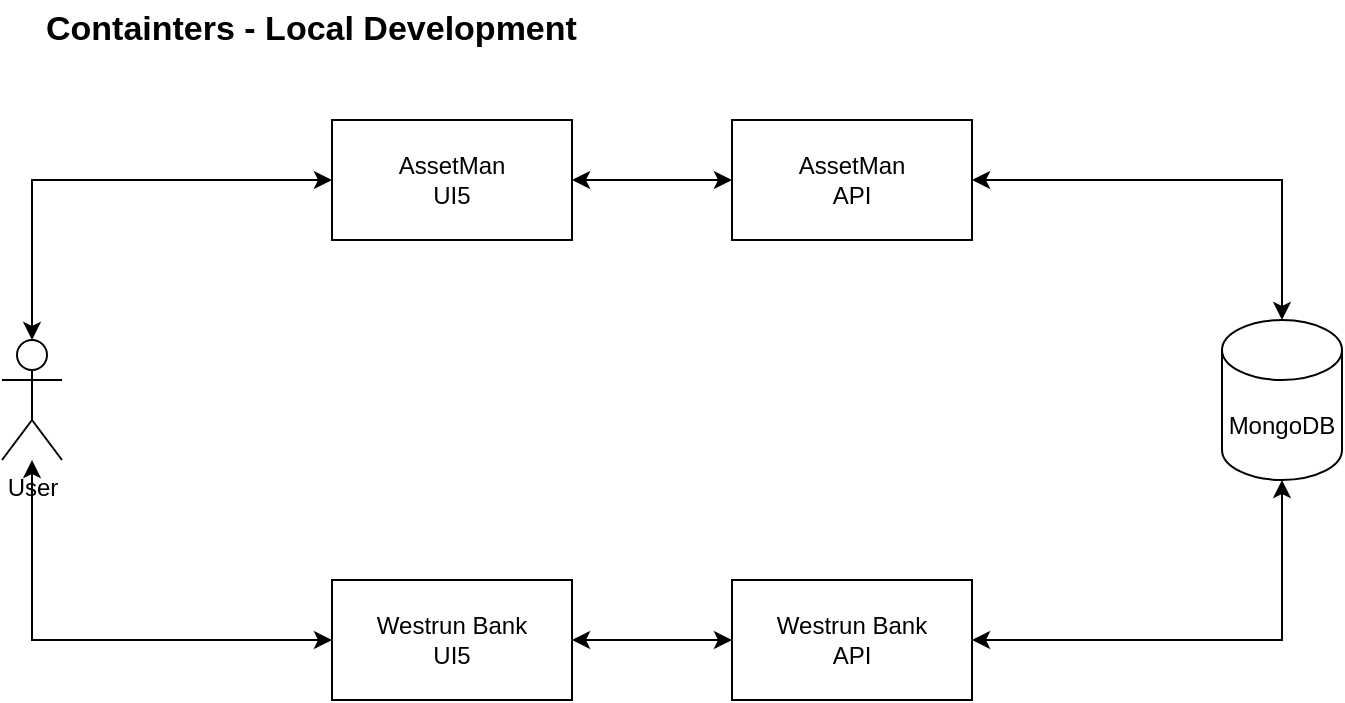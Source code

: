 <mxfile version="20.5.2" type="github">
  <diagram id="I5p0cVo-zuJLJ8Hl6sqR" name="Page-1">
    <mxGraphModel dx="1520" dy="1037" grid="1" gridSize="10" guides="1" tooltips="1" connect="1" arrows="1" fold="1" page="1" pageScale="1" pageWidth="850" pageHeight="1100" math="0" shadow="0">
      <root>
        <mxCell id="0" />
        <mxCell id="1" parent="0" />
        <mxCell id="YiGfBQ7Tgmzh8utmoK7U-4" value="" style="edgeStyle=orthogonalEdgeStyle;rounded=0;orthogonalLoop=1;jettySize=auto;html=1;startArrow=classic;startFill=1;" edge="1" parent="1" source="YiGfBQ7Tgmzh8utmoK7U-1" target="YiGfBQ7Tgmzh8utmoK7U-3">
          <mxGeometry relative="1" as="geometry" />
        </mxCell>
        <mxCell id="YiGfBQ7Tgmzh8utmoK7U-5" style="edgeStyle=orthogonalEdgeStyle;rounded=0;orthogonalLoop=1;jettySize=auto;html=1;exitX=1;exitY=0.5;exitDx=0;exitDy=0;startArrow=classic;startFill=1;" edge="1" parent="1" source="YiGfBQ7Tgmzh8utmoK7U-1" target="YiGfBQ7Tgmzh8utmoK7U-2">
          <mxGeometry relative="1" as="geometry" />
        </mxCell>
        <mxCell id="YiGfBQ7Tgmzh8utmoK7U-9" value="" style="edgeStyle=orthogonalEdgeStyle;rounded=0;orthogonalLoop=1;jettySize=auto;html=1;startArrow=classic;startFill=1;exitX=1;exitY=0.5;exitDx=0;exitDy=0;" edge="1" parent="1" source="YiGfBQ7Tgmzh8utmoK7U-10" target="YiGfBQ7Tgmzh8utmoK7U-8">
          <mxGeometry relative="1" as="geometry" />
        </mxCell>
        <mxCell id="YiGfBQ7Tgmzh8utmoK7U-1" value="AssetMan&lt;br&gt;API" style="rounded=0;whiteSpace=wrap;html=1;" vertex="1" parent="1">
          <mxGeometry x="425" y="90" width="120" height="60" as="geometry" />
        </mxCell>
        <mxCell id="YiGfBQ7Tgmzh8utmoK7U-2" value="MongoDB" style="shape=cylinder3;whiteSpace=wrap;html=1;boundedLbl=1;backgroundOutline=1;size=15;" vertex="1" parent="1">
          <mxGeometry x="670" y="190" width="60" height="80" as="geometry" />
        </mxCell>
        <mxCell id="YiGfBQ7Tgmzh8utmoK7U-3" value="AssetMan&lt;br&gt;UI5" style="rounded=0;whiteSpace=wrap;html=1;" vertex="1" parent="1">
          <mxGeometry x="225" y="90" width="120" height="60" as="geometry" />
        </mxCell>
        <mxCell id="YiGfBQ7Tgmzh8utmoK7U-7" style="edgeStyle=orthogonalEdgeStyle;rounded=0;orthogonalLoop=1;jettySize=auto;html=1;exitX=0.5;exitY=0;exitDx=0;exitDy=0;exitPerimeter=0;entryX=0;entryY=0.5;entryDx=0;entryDy=0;startArrow=classic;startFill=1;" edge="1" parent="1" source="YiGfBQ7Tgmzh8utmoK7U-6" target="YiGfBQ7Tgmzh8utmoK7U-3">
          <mxGeometry relative="1" as="geometry" />
        </mxCell>
        <mxCell id="YiGfBQ7Tgmzh8utmoK7U-6" value="User" style="shape=umlActor;verticalLabelPosition=bottom;verticalAlign=top;html=1;outlineConnect=0;" vertex="1" parent="1">
          <mxGeometry x="60" y="200" width="30" height="60" as="geometry" />
        </mxCell>
        <mxCell id="YiGfBQ7Tgmzh8utmoK7U-11" style="edgeStyle=orthogonalEdgeStyle;rounded=0;orthogonalLoop=1;jettySize=auto;html=1;exitX=1;exitY=0.5;exitDx=0;exitDy=0;entryX=0.5;entryY=1;entryDx=0;entryDy=0;entryPerimeter=0;startArrow=classic;startFill=1;" edge="1" parent="1" source="YiGfBQ7Tgmzh8utmoK7U-8" target="YiGfBQ7Tgmzh8utmoK7U-2">
          <mxGeometry relative="1" as="geometry" />
        </mxCell>
        <mxCell id="YiGfBQ7Tgmzh8utmoK7U-8" value="Westrun Bank&lt;br&gt;API" style="rounded=0;whiteSpace=wrap;html=1;" vertex="1" parent="1">
          <mxGeometry x="425" y="320" width="120" height="60" as="geometry" />
        </mxCell>
        <mxCell id="YiGfBQ7Tgmzh8utmoK7U-12" style="edgeStyle=orthogonalEdgeStyle;rounded=0;orthogonalLoop=1;jettySize=auto;html=1;exitX=0;exitY=0.5;exitDx=0;exitDy=0;startArrow=classic;startFill=1;" edge="1" parent="1" source="YiGfBQ7Tgmzh8utmoK7U-10" target="YiGfBQ7Tgmzh8utmoK7U-6">
          <mxGeometry relative="1" as="geometry" />
        </mxCell>
        <mxCell id="YiGfBQ7Tgmzh8utmoK7U-10" value="Westrun Bank&lt;br&gt;UI5" style="rounded=0;whiteSpace=wrap;html=1;" vertex="1" parent="1">
          <mxGeometry x="225" y="320" width="120" height="60" as="geometry" />
        </mxCell>
        <mxCell id="YiGfBQ7Tgmzh8utmoK7U-13" value="Containters - Local Development&lt;br style=&quot;font-size: 17px;&quot;&gt;" style="text;html=1;strokeColor=none;fillColor=none;align=left;verticalAlign=middle;whiteSpace=wrap;rounded=0;fontSize=17;fontStyle=1" vertex="1" parent="1">
          <mxGeometry x="80" y="30" width="280" height="30" as="geometry" />
        </mxCell>
      </root>
    </mxGraphModel>
  </diagram>
</mxfile>

